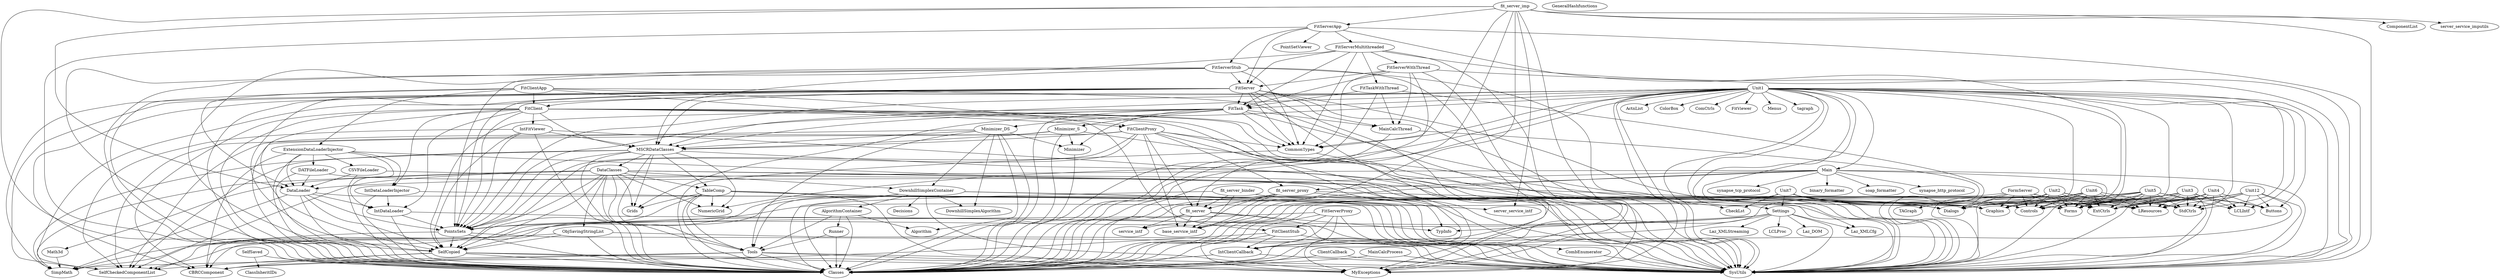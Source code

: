 DiGraph Uses {
  "AlgorithmContainer" -> "Algorithm"
  "AlgorithmContainer" -> "Classes"
  "AlgorithmContainer" -> "Runner"
  "AlgorithmContainer" -> "Tools"
  "AlgorithmContainer" [href="AlgorithmContainer.html"]
  "ClassInheritIDs" [href="ClassInheritIDs.html"]
  "ClientCallback" -> "Classes"
  "ClientCallback" -> "SysUtils"
  "ClientCallback" [href="ClientCallback.html"]
  "CombEnumerator" -> "SysUtils"
  "CombEnumerator" [href="CombEnumerator.html"]
  "CommonTypes" -> "Classes"
  "CommonTypes" -> "SysUtils"
  "CommonTypes" [href="CommonTypes.html"]
  "CSVFileLoader" -> "Classes"
  "CSVFileLoader" -> "DataLoader"
  "CSVFileLoader" -> "SysUtils"
  "CSVFileLoader" [href="CSVFileLoader.html"]
  "DataClasses" -> "Classes"
  "DataClasses" -> "DownhillSimplexContainer"
  "DataClasses" -> "Graphics"
  "DataClasses" -> "Grids"
  "DataClasses" -> "Math3d"
  "DataClasses" -> "NumericGrid"
  "DataClasses" -> "ObjSavingStringList"
  "DataClasses" -> "PointsSets"
  "DataClasses" -> "SelfCheckedComponentList"
  "DataClasses" -> "SelfCopied"
  "DataClasses" -> "SimpMath"
  "DataClasses" -> "SysUtils"
  "DataClasses" -> "TableComp"
  "DataClasses" -> "Tools"
  "DataClasses" [href="DataClasses.html"]
  "DataLoader" -> "Classes"
  "DataLoader" -> "IntDataLoader"
  "DataLoader" -> "PointsSets"
  "DataLoader" -> "SelfCopied"
  "DataLoader" -> "SimpMath"
  "DataLoader" -> "SysUtils"
  "DataLoader" [href="DataLoader.html"]
  "DATFileLoader" -> "Classes"
  "DATFileLoader" -> "DataLoader"
  "DATFileLoader" -> "SysUtils"
  "DATFileLoader" [href="DATFileLoader.html"]
  "DownhillSimplexContainer" -> "AlgorithmContainer"
  "DownhillSimplexContainer" -> "CBRCComponent"
  "DownhillSimplexContainer" -> "Classes"
  "DownhillSimplexContainer" -> "CombEnumerator"
  "DownhillSimplexContainer" -> "Decisions"
  "DownhillSimplexContainer" -> "DownhillSimplexAlgorithm"
  "DownhillSimplexContainer" -> "MyExceptions"
  "DownhillSimplexContainer" -> "SimpMath"
  "DownhillSimplexContainer" -> "SysUtils"
  "DownhillSimplexContainer" -> "Tools"
  "DownhillSimplexContainer" [href="DownhillSimplexContainer.html"]
  "ExtensionDataLoaderInjector" -> "CBRCComponent"
  "ExtensionDataLoaderInjector" -> "Classes"
  "ExtensionDataLoaderInjector" -> "CSVFileLoader"
  "ExtensionDataLoaderInjector" -> "DataLoader"
  "ExtensionDataLoaderInjector" -> "DATFileLoader"
  "ExtensionDataLoaderInjector" -> "IntDataLoader"
  "ExtensionDataLoaderInjector" -> "IntDataLoaderInjector"
  "ExtensionDataLoaderInjector" -> "SysUtils"
  "ExtensionDataLoaderInjector" [href="ExtensionDataLoaderInjector.html"]
  "FitClient" -> "CBRCComponent"
  "FitClient" -> "Classes"
  "FitClient" -> "CommonTypes"
  "FitClient" -> "Dialogs"
  "FitClient" -> "FitClientProxy"
  "FitClient" -> "IntClientCallback"
  "FitClient" -> "IntDataLoader"
  "FitClient" -> "IntDataLoaderInjector"
  "FitClient" -> "IntFitViewer"
  "FitClient" -> "MSCRDataClasses"
  "FitClient" -> "PointsSets"
  "FitClient" -> "SelfCopied"
  "FitClient" -> "SysUtils"
  "FitClient" [href="FitClient.html"]
  "FitClientApp" -> "Classes"
  "FitClientApp" -> "DataLoader"
  "FitClientApp" -> "ExtensionDataLoaderInjector"
  "FitClientApp" -> "FitClient"
  "FitClientApp" -> "FitClientProxy"
  "FitClientApp" -> "FitClientStub"
  "FitClientApp" -> "SysUtils"
  "FitClientApp" [href="FitClientApp.html"]
  "FitClientProxy" -> "base_service_intf"
  "FitClientProxy" -> "Classes"
  "FitClientProxy" -> "CommonTypes"
  "FitClientProxy" -> "fit_server"
  "FitClientProxy" -> "fit_server_proxy"
  "FitClientProxy" -> "MSCRDataClasses"
  "FitClientProxy" -> "MyExceptions"
  "FitClientProxy" -> "PointsSets"
  "FitClientProxy" -> "SelfCopied"
  "FitClientProxy" -> "SysUtils"
  "FitClientProxy" [href="FitClientProxy.html"]
  "FitClientStub" -> "CBRCComponent"
  "FitClientStub" -> "Classes"
  "FitClientStub" -> "IntClientCallback"
  "FitClientStub" -> "SysUtils"
  "FitClientStub" [href="FitClientStub.html"]
  "FitServer" -> "CBRCComponent"
  "FitServer" -> "Classes"
  "FitServer" -> "CommonTypes"
  "FitServer" -> "Dialogs"
  "FitServer" -> "FitTask"
  "FitServer" -> "IntClientCallback"
  "FitServer" -> "MainCalcThread"
  "FitServer" -> "MSCRDataClasses"
  "FitServer" -> "MyExceptions"
  "FitServer" -> "PointsSets"
  "FitServer" -> "SelfCheckedComponentList"
  "FitServer" -> "SelfCopied"
  "FitServer" -> "SimpMath"
  "FitServer" -> "SysUtils"
  "FitServer" [href="FitServer.html"]
  "FitServerApp" -> "Classes"
  "FitServerApp" -> "FitServer"
  "FitServerApp" -> "FitServerMultithreaded"
  "FitServerApp" -> "FitServerStub"
  "FitServerApp" -> "Forms"
  "FitServerApp" -> "PointSetViewer"
  "FitServerApp" -> "SysUtils"
  "FitServerApp" [href="FitServerApp.html"]
  "FitServerMultithreaded" -> "Classes"
  "FitServerMultithreaded" -> "CommonTypes"
  "FitServerMultithreaded" -> "FitServer"
  "FitServerMultithreaded" -> "FitServerWithThread"
  "FitServerMultithreaded" -> "FitTask"
  "FitServerMultithreaded" -> "FitTaskWithThread"
  "FitServerMultithreaded" -> "MyExceptions"
  "FitServerMultithreaded" -> "SysUtils"
  "FitServerMultithreaded" [href="FitServerMultithreaded.html"]
  "FitServerProxy" -> "CBRCComponent"
  "FitServerProxy" -> "Classes"
  "FitServerProxy" -> "FitClientStub"
  "FitServerProxy" -> "IntClientCallback"
  "FitServerProxy" -> "MyExceptions"
  "FitServerProxy" -> "SysUtils"
  "FitServerProxy" [href="FitServerProxy.html"]
  "FitServerStub" -> "Classes"
  "FitServerStub" -> "CommonTypes"
  "FitServerStub" -> "FitServer"
  "FitServerStub" -> "MSCRDataClasses"
  "FitServerStub" -> "MyExceptions"
  "FitServerStub" -> "PointsSets"
  "FitServerStub" -> "SelfCopied"
  "FitServerStub" -> "SysUtils"
  "FitServerStub" [href="FitServerStub.html"]
  "FitServerWithThread" -> "Classes"
  "FitServerWithThread" -> "CommonTypes"
  "FitServerWithThread" -> "FitServer"
  "FitServerWithThread" -> "FitTask"
  "FitServerWithThread" -> "MainCalcThread"
  "FitServerWithThread" -> "MyExceptions"
  "FitServerWithThread" -> "SysUtils"
  "FitServerWithThread" [href="FitServerWithThread.html"]
  "FitTask" -> "Classes"
  "FitTask" -> "CommonTypes"
  "FitTask" -> "MainCalcThread"
  "FitTask" -> "Minimizer"
  "FitTask" -> "Minimizer_DS"
  "FitTask" -> "Minimizer_S"
  "FitTask" -> "MSCRDataClasses"
  "FitTask" -> "PointsSets"
  "FitTask" -> "SelfCopied"
  "FitTask" -> "SysUtils"
  "FitTask" [href="FitTask.html"]
  "FitTaskWithThread" -> "Classes"
  "FitTaskWithThread" -> "FitTask"
  "FitTaskWithThread" -> "MainCalcThread"
  "FitTaskWithThread" -> "SysUtils"
  "FitTaskWithThread" [href="FitTaskWithThread.html"]
  "fit_server" -> "base_service_intf"
  "fit_server" -> "Classes"
  "fit_server" -> "service_intf"
  "fit_server" -> "SysUtils"
  "fit_server" -> "TypInfo"
  "fit_server" [href="fit_server.html"]
  "fit_server_binder" -> "base_service_intf"
  "fit_server_binder" -> "Classes"
  "fit_server_binder" -> "fit_server"
  "fit_server_binder" -> "server_service_intf"
  "fit_server_binder" -> "SysUtils"
  "fit_server_binder" [href="fit_server_binder.html"]
  "fit_server_imp" -> "base_service_intf"
  "fit_server_imp" -> "Classes"
  "fit_server_imp" -> "CommonTypes"
  "fit_server_imp" -> "ComponentList"
  "fit_server_imp" -> "DataLoader"
  "fit_server_imp" -> "fit_server"
  "fit_server_imp" -> "FitServerApp"
  "fit_server_imp" -> "MyExceptions"
  "fit_server_imp" -> "server_service_imputils"
  "fit_server_imp" -> "server_service_intf"
  "fit_server_imp" -> "SysUtils"
  "fit_server_imp" [href="fit_server_imp.html"]
  "fit_server_proxy" -> "base_service_intf"
  "fit_server_proxy" -> "Classes"
  "fit_server_proxy" -> "fit_server"
  "fit_server_proxy" -> "service_intf"
  "fit_server_proxy" -> "SysUtils"
  "fit_server_proxy" -> "TypInfo"
  "fit_server_proxy" [href="fit_server_proxy.html"]
  "FormServer" -> "Classes"
  "FormServer" -> "Controls"
  "FormServer" -> "Dialogs"
  "FormServer" -> "ExtCtrls"
  "FormServer" -> "Forms"
  "FormServer" -> "Graphics"
  "FormServer" -> "LResources"
  "FormServer" -> "SysUtils"
  "FormServer" -> "TAGraph"
  "FormServer" [href="FormServer.html"]
  "GeneralHashfunctions" [href="GeneralHashfunctions.html"]
  "IntClientCallback" -> "Classes"
  "IntClientCallback" -> "SysUtils"
  "IntClientCallback" [href="IntClientCallback.html"]
  "IntDataLoader" -> "Classes"
  "IntDataLoader" -> "PointsSets"
  "IntDataLoader" -> "SysUtils"
  "IntDataLoader" [href="IntDataLoader.html"]
  "IntDataLoaderInjector" -> "Classes"
  "IntDataLoaderInjector" -> "IntDataLoader"
  "IntDataLoaderInjector" -> "SysUtils"
  "IntDataLoaderInjector" [href="IntDataLoaderInjector.html"]
  "IntFitViewer" -> "Classes"
  "IntFitViewer" -> "MSCRDataClasses"
  "IntFitViewer" -> "PointsSets"
  "IntFitViewer" -> "SelfCheckedComponentList"
  "IntFitViewer" -> "SelfCopied"
  "IntFitViewer" -> "SysUtils"
  "IntFitViewer" [href="IntFitViewer.html"]
  "Main" -> "base_service_intf"
  "Main" -> "binary_formatter"
  "Main" -> "Classes"
  "Main" -> "DataLoader"
  "Main" -> "fit_server_proxy"
  "Main" -> "Forms"
  "Main" -> "soap_formatter"
  "Main" -> "synapse_http_protocol"
  "Main" -> "synapse_tcp_protocol"
  "Main" -> "SysUtils"
  "Main" [href="Main.html"]
  "MainCalcProcess" -> "Classes"
  "MainCalcProcess" -> "SysUtils"
  "MainCalcProcess" [href="MainCalcProcess.html"]
  "MainCalcThread" -> "Classes"
  "MainCalcThread" -> "SysUtils"
  "MainCalcThread" [href="MainCalcThread.html"]
  "Math3d" -> "SimpMath"
  "Math3d" [href="Math3d.html"]
  "Minimizer" -> "Classes"
  "Minimizer" [href="Minimizer.html"]
  "Minimizer_DS" -> "Algorithm"
  "Minimizer_DS" -> "Classes"
  "Minimizer_DS" -> "DownhillSimplexAlgorithm"
  "Minimizer_DS" -> "DownhillSimplexContainer"
  "Minimizer_DS" -> "Minimizer"
  "Minimizer_DS" -> "MSCRDataClasses"
  "Minimizer_DS" -> "SelfCheckedComponentList"
  "Minimizer_DS" -> "Tools"
  "Minimizer_DS" [href="Minimizer_DS.html"]
  "Minimizer_S" -> "Classes"
  "Minimizer_S" -> "Minimizer"
  "Minimizer_S" -> "MSCRDataClasses"
  "Minimizer_S" -> "SelfCheckedComponentList"
  "Minimizer_S" -> "SysUtils"
  "Minimizer_S" [href="Minimizer_S.html"]
  "MSCRDataClasses" -> "Classes"
  "MSCRDataClasses" -> "DataClasses"
  "MSCRDataClasses" -> "Grids"
  "MSCRDataClasses" -> "NumericGrid"
  "MSCRDataClasses" -> "PointsSets"
  "MSCRDataClasses" -> "SelfCheckedComponentList"
  "MSCRDataClasses" -> "SimpMath"
  "MSCRDataClasses" -> "SysUtils"
  "MSCRDataClasses" -> "TableComp"
  "MSCRDataClasses" -> "Tools"
  "MSCRDataClasses" [href="MSCRDataClasses.html"]
  "ObjSavingStringList" -> "Classes"
  "ObjSavingStringList" -> "SelfCheckedComponentList"
  "ObjSavingStringList" -> "SelfCopied"
  "ObjSavingStringList" -> "SysUtils"
  "ObjSavingStringList" [href="ObjSavingStringList.html"]
  "PointsSets" -> "Classes"
  "PointsSets" -> "SelfCopied"
  "PointsSets" -> "SimpMath"
  "PointsSets" -> "SysUtils"
  "PointsSets" [href="PointsSets.html"]
  "Runner" -> "Classes"
  "Runner" -> "Tools"
  "Runner" [href="Runner.html"]
  "SelfCopied" -> "CBRCComponent"
  "SelfCopied" -> "Classes"
  "SelfCopied" -> "MyExceptions"
  "SelfCopied" -> "SelfCheckedComponentList"
  "SelfCopied" -> "SysUtils"
  "SelfCopied" [href="SelfCopied.html"]
  "SelfSaved" -> "Classes"
  "SelfSaved" -> "ClassInheritIDs"
  "SelfSaved" [href="SelfSaved.html"]
  "Settings" -> "Classes"
  "Settings" -> "Laz_DOM"
  "Settings" -> "Laz_XMLCfg"
  "Settings" -> "Laz_XMLStreaming"
  "Settings" -> "LCLProc"
  "Settings" -> "PointsSets"
  "Settings" -> "SelfCheckedComponentList"
  "Settings" -> "SysUtils"
  "Settings" -> "TypInfo"
  "Settings" [href="Settings.html"]
  "TableComp" -> "Classes"
  "TableComp" -> "Controls"
  "TableComp" -> "Graphics"
  "TableComp" -> "Grids"
  "TableComp" -> "MyExceptions"
  "TableComp" -> "NumericGrid"
  "TableComp" -> "SelfCopied"
  "TableComp" -> "SysUtils"
  "TableComp" -> "Tools"
  "TableComp" [href="TableComp.html"]
  "Tools" -> "CBRCComponent"
  "Tools" -> "Classes"
  "Tools" -> "MyExceptions"
  "Tools" -> "SimpMath"
  "Tools" -> "SysUtils"
  "Tools" [href="Tools.html"]
  "Unit1" -> "ActnList"
  "Unit1" -> "Buttons"
  "Unit1" -> "CheckLst"
  "Unit1" -> "Classes"
  "Unit1" -> "ColorBox"
  "Unit1" -> "ComCtrls"
  "Unit1" -> "CommonTypes"
  "Unit1" -> "Controls"
  "Unit1" -> "Dialogs"
  "Unit1" -> "ExtCtrls"
  "Unit1" -> "FitClient"
  "Unit1" -> "FitTask"
  "Unit1" -> "FitViewer"
  "Unit1" -> "Forms"
  "Unit1" -> "Graphics"
  "Unit1" -> "Grids"
  "Unit1" -> "Laz_XMLCfg"
  "Unit1" -> "LCLIntf"
  "Unit1" -> "LResources"
  "Unit1" -> "Main"
  "Unit1" -> "Menus"
  "Unit1" -> "MSCRDataClasses"
  "Unit1" -> "MyExceptions"
  "Unit1" -> "NumericGrid"
  "Unit1" -> "PointsSets"
  "Unit1" -> "SelfCheckedComponentList"
  "Unit1" -> "Settings"
  "Unit1" -> "StdCtrls"
  "Unit1" -> "SysUtils"
  "Unit1" -> "tagraph"
  "Unit1" [href="Unit1.html"]
  "Unit12" -> "Buttons"
  "Unit12" -> "Classes"
  "Unit12" -> "Controls"
  "Unit12" -> "ExtCtrls"
  "Unit12" -> "Forms"
  "Unit12" -> "Graphics"
  "Unit12" -> "LCLIntf"
  "Unit12" -> "LResources"
  "Unit12" -> "StdCtrls"
  "Unit12" -> "SysUtils"
  "Unit12" [href="Unit12.html"]
  "Unit2" -> "Classes"
  "Unit2" -> "Controls"
  "Unit2" -> "Dialogs"
  "Unit2" -> "ExtCtrls"
  "Unit2" -> "Forms"
  "Unit2" -> "Graphics"
  "Unit2" -> "LResources"
  "Unit2" -> "StdCtrls"
  "Unit2" -> "SysUtils"
  "Unit2" [href="Unit2.html"]
  "Unit3" -> "Buttons"
  "Unit3" -> "Classes"
  "Unit3" -> "Controls"
  "Unit3" -> "Dialogs"
  "Unit3" -> "ExtCtrls"
  "Unit3" -> "Forms"
  "Unit3" -> "Graphics"
  "Unit3" -> "LCLIntf"
  "Unit3" -> "LResources"
  "Unit3" -> "StdCtrls"
  "Unit3" -> "SysUtils"
  "Unit3" [href="Unit3.html"]
  "Unit4" -> "Buttons"
  "Unit4" -> "Classes"
  "Unit4" -> "Controls"
  "Unit4" -> "Dialogs"
  "Unit4" -> "ExtCtrls"
  "Unit4" -> "Forms"
  "Unit4" -> "Graphics"
  "Unit4" -> "LCLIntf"
  "Unit4" -> "LResources"
  "Unit4" -> "StdCtrls"
  "Unit4" -> "SysUtils"
  "Unit4" [href="Unit4.html"]
  "Unit5" -> "Buttons"
  "Unit5" -> "Classes"
  "Unit5" -> "Controls"
  "Unit5" -> "Dialogs"
  "Unit5" -> "ExtCtrls"
  "Unit5" -> "Forms"
  "Unit5" -> "Graphics"
  "Unit5" -> "LCLIntf"
  "Unit5" -> "LResources"
  "Unit5" -> "StdCtrls"
  "Unit5" -> "SysUtils"
  "Unit5" [href="Unit5.html"]
  "Unit6" -> "Classes"
  "Unit6" -> "Controls"
  "Unit6" -> "Dialogs"
  "Unit6" -> "ExtCtrls"
  "Unit6" -> "Forms"
  "Unit6" -> "Graphics"
  "Unit6" -> "LResources"
  "Unit6" -> "StdCtrls"
  "Unit6" -> "SysUtils"
  "Unit6" [href="Unit6.html"]
  "Unit7" -> "CheckLst"
  "Unit7" -> "Classes"
  "Unit7" -> "Controls"
  "Unit7" -> "Dialogs"
  "Unit7" -> "ExtCtrls"
  "Unit7" -> "Forms"
  "Unit7" -> "Graphics"
  "Unit7" -> "LResources"
  "Unit7" -> "PointsSets"
  "Unit7" -> "Settings"
  "Unit7" -> "StdCtrls"
  "Unit7" -> "SysUtils"
  "Unit7" [href="Unit7.html"]
}
